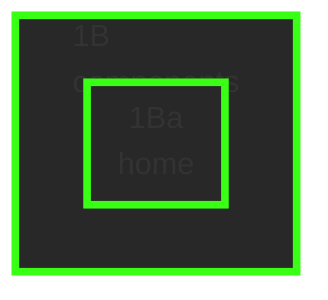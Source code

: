 flowchart TB
  classDef module fill:#f9f,stroke:#333,stroke-width:2px,color:#333,font-weight:bold;
  classDef file fill:#D1C4E9,stroke:#666,stroke-width:1px,color:#333;
  classDef doc fill:#D1C4E9,stroke:#666,stroke-width:1px,color:#333;
  classDef focusNode stroke:#007bff,stroke-width:3px;
  linkStyle default stroke:#CCCCCC,stroke-width:1px

  %% -- Nodes and Subgraphs --
  subgraph sg_1B ["1B<br>components"]
    style sg_1B fill:#282828,stroke:#39FF14,stroke-width:4px
    subgraph sg_1Ba ["1Ba<br>home"]
      style sg_1Ba fill:#282828,stroke:#39FF14,stroke-width:4px
    end
  end

  %% -- Fallback Node Definitions --

  %% -- Dependencies --